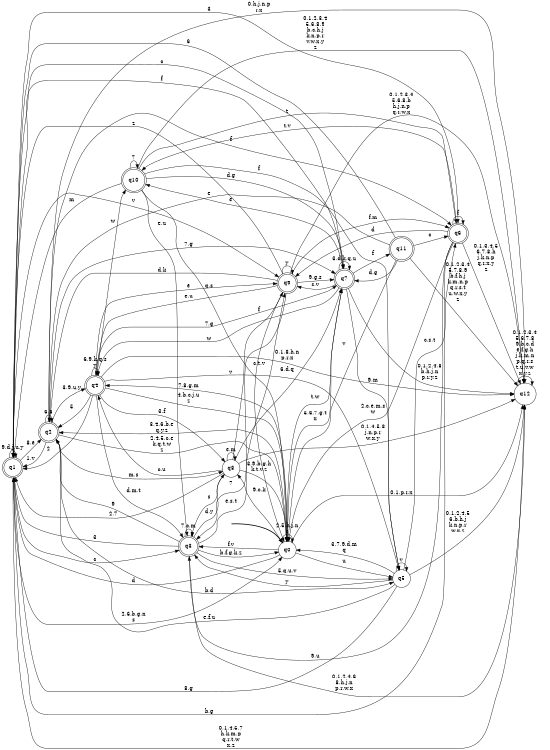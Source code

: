 digraph BlueStar {
__start0 [style = invis, shape = none, label = "", width = 0, height = 0];

rankdir=LR;
size="8,5";

s0 [style="filled", color="black", fillcolor="white" shape="circle", label="q0"];
s1 [style="rounded,filled", color="black", fillcolor="white" shape="doublecircle", label="q1"];
s2 [style="rounded,filled", color="black", fillcolor="white" shape="doublecircle", label="q2"];
s3 [style="rounded,filled", color="black", fillcolor="white" shape="doublecircle", label="q3"];
s4 [style="rounded,filled", color="black", fillcolor="white" shape="doublecircle", label="q4"];
s5 [style="filled", color="black", fillcolor="white" shape="circle", label="q5"];
s6 [style="rounded,filled", color="black", fillcolor="white" shape="doublecircle", label="q6"];
s7 [style="rounded,filled", color="black", fillcolor="white" shape="doublecircle", label="q7"];
s8 [style="filled", color="black", fillcolor="white" shape="circle", label="q8"];
s9 [style="rounded,filled", color="black", fillcolor="white" shape="doublecircle", label="q9"];
s10 [style="rounded,filled", color="black", fillcolor="white" shape="doublecircle", label="q10"];
s11 [style="rounded,filled", color="black", fillcolor="white" shape="doublecircle", label="q11"];
s12 [style="filled", color="black", fillcolor="white" shape="circle", label="q12"];
subgraph cluster_main { 
	graph [pad=".75", ranksep="0.15", nodesep="0.15"];
	 style=invis; 
	__start0 -> s0 [penwidth=2];
}
s0 -> s0 [label="2,5,h,j,n\ns"];
s0 -> s1 [label="d"];
s0 -> s2 [label="3,4,6,b,e\nq,y,z"];
s0 -> s3 [label="f,v"];
s0 -> s4 [label="7,8,g,m"];
s0 -> s5 [label="u"];
s0 -> s7 [label="t,w"];
s0 -> s8 [label="9,c,k"];
s0 -> s12 [label="0,1,p,r,x"];
s1 -> s0 [label="2,6,b,g,n\ns"];
s1 -> s1 [label="9,d,j,u,y"];
s1 -> s2 [label="8,e"];
s1 -> s3 [label="c"];
s1 -> s6 [label="3"];
s1 -> s7 [label="f"];
s1 -> s9 [label="v"];
s1 -> s12 [label="0,1,4,5,7\nh,k,m,p\nq,r,t,w\nx,z"];
s2 -> s0 [label="2,4,5,c,e\nk,q,t,w\nz"];
s2 -> s1 [label="1,v"];
s2 -> s2 [label="6,8"];
s2 -> s4 [label="3,9,u,y"];
s2 -> s5 [label="b,d"];
s2 -> s6 [label="f"];
s2 -> s7 [label="7,g"];
s2 -> s8 [label="m,s"];
s2 -> s12 [label="0,h,j,n,p\nr,x"];
s3 -> s0 [label="b,f,g,k,z"];
s3 -> s1 [label="3"];
s3 -> s2 [label="9"];
s3 -> s3 [label="7,c,m"];
s3 -> s5 [label="5,q,u,v"];
s3 -> s8 [label="d,y"];
s3 -> s9 [label="e,s,t"];
s3 -> s12 [label="0,1,2,4,6\n8,h,j,n\np,r,w,x"];
s4 -> s0 [label="4,b,c,j,u\nz"];
s4 -> s1 [label="2"];
s4 -> s2 [label="5"];
s4 -> s3 [label="d,m,t"];
s4 -> s4 [label="6,9,k,q,s\ny"];
s4 -> s5 [label="v"];
s4 -> s7 [label="7,g"];
s4 -> s8 [label="3,f"];
s4 -> s9 [label="e"];
s4 -> s10 [label="w"];
s4 -> s12 [label="0,1,8,h,n\np,r,x"];
s5 -> s0 [label="3,7,9,d,m\nq"];
s5 -> s1 [label="8,g"];
s5 -> s2 [label="e,f,u"];
s5 -> s3 [label="y"];
s5 -> s5 [label="v"];
s5 -> s6 [label="c,s,t"];
s5 -> s12 [label="0,1,2,4,5\n6,b,h,j\nk,n,p,r\nw,x,z"];
s6 -> s0 [label="2,c,e,m,s\nw"];
s6 -> s1 [label="b,g"];
s6 -> s3 [label="9,u"];
s6 -> s6 [label="f"];
s6 -> s9 [label="d"];
s6 -> s10 [label="t,v"];
s6 -> s12 [label="0,1,3,4,5\n6,7,8,h\nj,k,n,p\nq,r,x,y\nz"];
s7 -> s0 [label="5,6,7,g,t\nx"];
s7 -> s1 [label="c"];
s7 -> s4 [label="w"];
s7 -> s5 [label="9,m"];
s7 -> s7 [label="3,d,k,q,u"];
s7 -> s9 [label="s,v"];
s7 -> s10 [label="e"];
s7 -> s11 [label="f"];
s7 -> s12 [label="0,1,2,4,8\nb,h,j,n\np,r,y,z"];
s8 -> s0 [label="3,9,b,g,h\nk,t,v,z"];
s8 -> s1 [label="2,7"];
s8 -> s3 [label="s"];
s8 -> s4 [label="c,u"];
s8 -> s7 [label="6,d,q"];
s8 -> s8 [label="e,m"];
s8 -> s9 [label="f"];
s8 -> s12 [label="0,1,4,5,8\nj,n,p,r\nw,x,y"];
s9 -> s0 [label="c,t,v"];
s9 -> s1 [label="z"];
s9 -> s2 [label="d,k"];
s9 -> s3 [label="7"];
s9 -> s4 [label="e,u"];
s9 -> s6 [label="f,m"];
s9 -> s7 [label="9,g,s"];
s9 -> s9 [label="y"];
s9 -> s12 [label="0,1,2,3,4\n5,6,8,b\nh,j,n,p\nq,r,w,x"];
s10 -> s0 [label="q,s"];
s10 -> s1 [label="m"];
s10 -> s3 [label="e,u"];
s10 -> s5 [label="f"];
s10 -> s6 [label="t"];
s10 -> s7 [label="d,g"];
s10 -> s10 [label="7"];
s10 -> s12 [label="0,1,2,3,4\n5,6,8,9\nb,c,h,j\nk,n,p,r\nv,w,x,y\nz"];
s11 -> s0 [label="v"];
s11 -> s1 [label="6"];
s11 -> s2 [label="e"];
s11 -> s6 [label="c"];
s11 -> s7 [label="d,g"];
s11 -> s12 [label="0,1,2,3,4\n5,7,8,9\nb,f,h,j\nk,m,n,p\nq,r,s,t\nu,w,x,y\nz"];
s12 -> s12 [label="0,1,2,3,4\n5,6,7,8\n9,b,c,d\ne,f,g,h\nj,k,m,n\np,q,r,s\nt,u,v,w\nx,y,z"];

}
